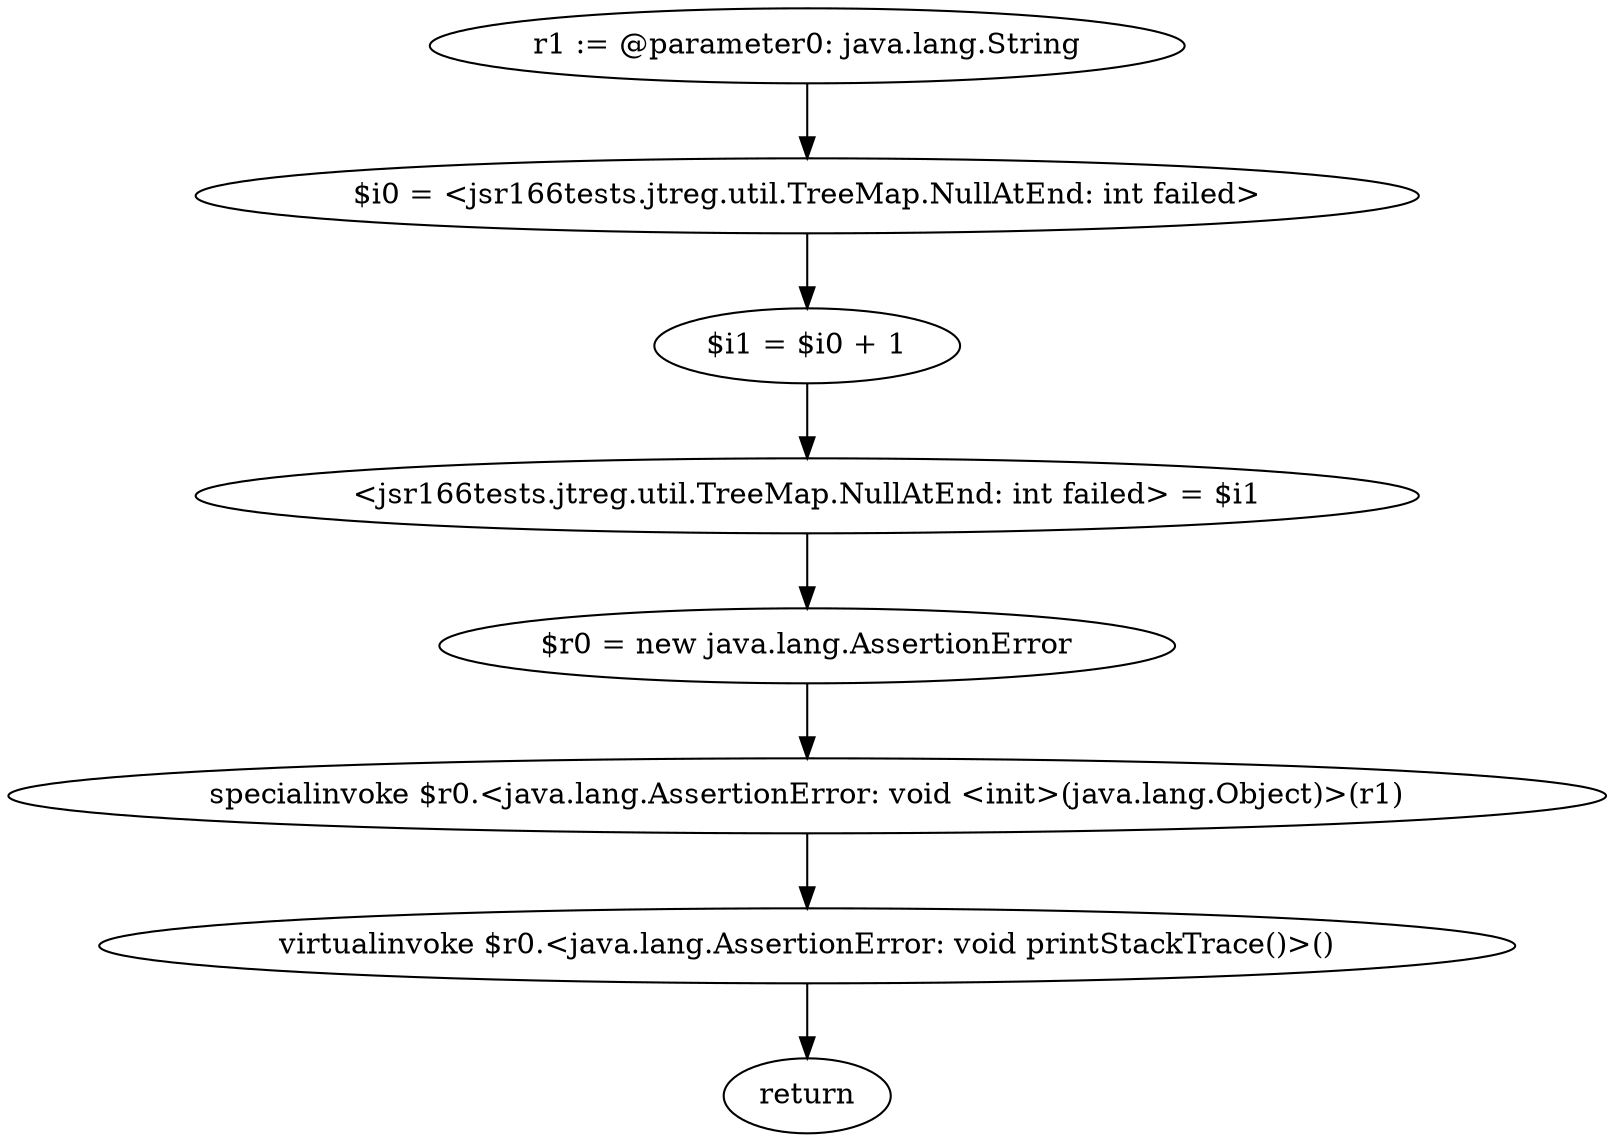 digraph "unitGraph" {
    "r1 := @parameter0: java.lang.String"
    "$i0 = <jsr166tests.jtreg.util.TreeMap.NullAtEnd: int failed>"
    "$i1 = $i0 + 1"
    "<jsr166tests.jtreg.util.TreeMap.NullAtEnd: int failed> = $i1"
    "$r0 = new java.lang.AssertionError"
    "specialinvoke $r0.<java.lang.AssertionError: void <init>(java.lang.Object)>(r1)"
    "virtualinvoke $r0.<java.lang.AssertionError: void printStackTrace()>()"
    "return"
    "r1 := @parameter0: java.lang.String"->"$i0 = <jsr166tests.jtreg.util.TreeMap.NullAtEnd: int failed>";
    "$i0 = <jsr166tests.jtreg.util.TreeMap.NullAtEnd: int failed>"->"$i1 = $i0 + 1";
    "$i1 = $i0 + 1"->"<jsr166tests.jtreg.util.TreeMap.NullAtEnd: int failed> = $i1";
    "<jsr166tests.jtreg.util.TreeMap.NullAtEnd: int failed> = $i1"->"$r0 = new java.lang.AssertionError";
    "$r0 = new java.lang.AssertionError"->"specialinvoke $r0.<java.lang.AssertionError: void <init>(java.lang.Object)>(r1)";
    "specialinvoke $r0.<java.lang.AssertionError: void <init>(java.lang.Object)>(r1)"->"virtualinvoke $r0.<java.lang.AssertionError: void printStackTrace()>()";
    "virtualinvoke $r0.<java.lang.AssertionError: void printStackTrace()>()"->"return";
}
